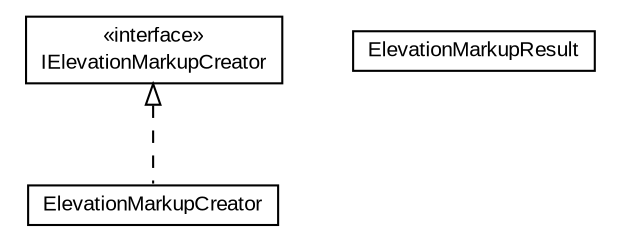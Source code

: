 #!/usr/local/bin/dot
#
# Class diagram 
# Generated by UMLGraph version R5_6-24-gf6e263 (http://www.umlgraph.org/)
#

digraph G {
	edge [fontname="arial",fontsize=10,labelfontname="arial",labelfontsize=10];
	node [fontname="arial",fontsize=10,shape=plaintext];
	nodesep=0.25;
	ranksep=0.5;
	// edu.arizona.biosemantics.semanticmarkup.markupelement.elevation.markup.IElevationMarkupCreator
	c21355 [label=<<table title="edu.arizona.biosemantics.semanticmarkup.markupelement.elevation.markup.IElevationMarkupCreator" border="0" cellborder="1" cellspacing="0" cellpadding="2" port="p" href="./IElevationMarkupCreator.html">
		<tr><td><table border="0" cellspacing="0" cellpadding="1">
<tr><td align="center" balign="center"> &#171;interface&#187; </td></tr>
<tr><td align="center" balign="center"> IElevationMarkupCreator </td></tr>
		</table></td></tr>
		</table>>, URL="./IElevationMarkupCreator.html", fontname="arial", fontcolor="black", fontsize=10.0];
	// edu.arizona.biosemantics.semanticmarkup.markupelement.elevation.markup.ElevationMarkupResult
	c21356 [label=<<table title="edu.arizona.biosemantics.semanticmarkup.markupelement.elevation.markup.ElevationMarkupResult" border="0" cellborder="1" cellspacing="0" cellpadding="2" port="p" href="./ElevationMarkupResult.html">
		<tr><td><table border="0" cellspacing="0" cellpadding="1">
<tr><td align="center" balign="center"> ElevationMarkupResult </td></tr>
		</table></td></tr>
		</table>>, URL="./ElevationMarkupResult.html", fontname="arial", fontcolor="black", fontsize=10.0];
	// edu.arizona.biosemantics.semanticmarkup.markupelement.elevation.markup.ElevationMarkupCreator
	c21357 [label=<<table title="edu.arizona.biosemantics.semanticmarkup.markupelement.elevation.markup.ElevationMarkupCreator" border="0" cellborder="1" cellspacing="0" cellpadding="2" port="p" href="./ElevationMarkupCreator.html">
		<tr><td><table border="0" cellspacing="0" cellpadding="1">
<tr><td align="center" balign="center"> ElevationMarkupCreator </td></tr>
		</table></td></tr>
		</table>>, URL="./ElevationMarkupCreator.html", fontname="arial", fontcolor="black", fontsize=10.0];
	//edu.arizona.biosemantics.semanticmarkup.markupelement.elevation.markup.ElevationMarkupCreator implements edu.arizona.biosemantics.semanticmarkup.markupelement.elevation.markup.IElevationMarkupCreator
	c21355:p -> c21357:p [dir=back,arrowtail=empty,style=dashed];
}

